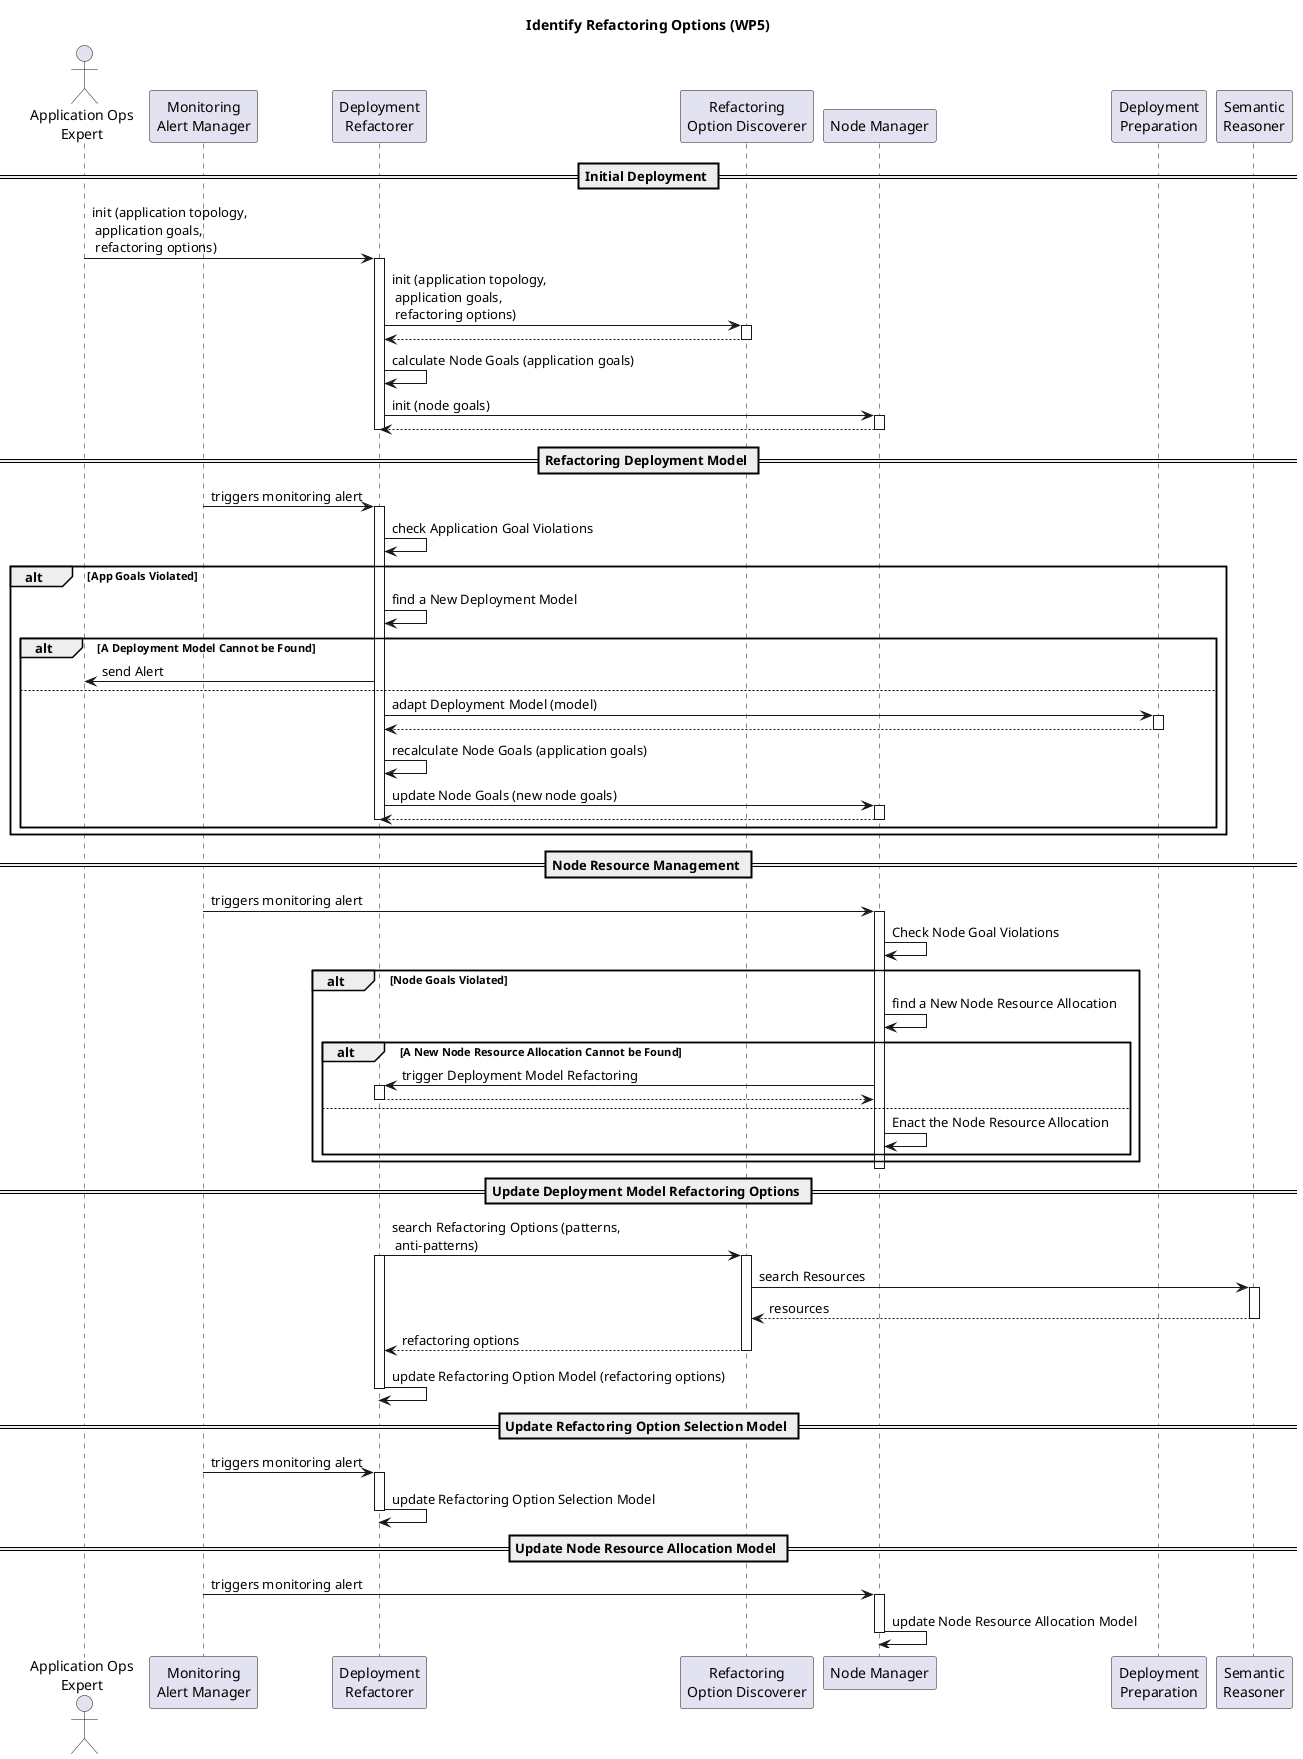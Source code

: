 @startuml

title Identify Refactoring Options (WP5)

actor "Application Ops\nExpert" as ops
participant “Monitoring\nAlert Manager” as ma
participant “Deployment\nRefactorer” as dr
participant “Refactoring\nOption Discoverer” as rof
participant “Node Manager” as nm
participant “Deployment\nPreparation” as orch
participant "Semantic\nReasoner" as reasoner

== Initial Deployment ==

ops -> dr: init (application topology,\n application goals,\n refactoring options)
activate dr
dr -> rof: init (application topology,\n application goals,\n refactoring options)
activate rof
rof --> dr
deactivate rof
dr -> dr: calculate Node Goals (application goals)
dr -> nm: init (node goals)
activate nm
nm --> dr
deactivate nm
deactivate dr

== Refactoring Deployment Model ==
ma-> dr: triggers monitoring alert
activate dr
dr -> dr : check Application Goal Violations
alt App Goals Violated
dr -> dr: find a New Deployment Model
   alt A Deployment Model Cannot be Found
       dr -> ops: send Alert
   else
       'dr-> dr: generate Adaptation Plan (\ncurrent model, new model)
       dr -> orch: adapt Deployment Model (model)
       activate orch
       'orch->orch: enact Adaptation Plan
       orch --> dr
       deactivate orch
       dr -> dr: recalculate Node Goals (application goals)
       dr -> nm: update Node Goals (new node goals)
       activate nm
       nm --> dr
       deactivate nm
       deactivate dr
   end
end

== Node Resource Management ==

ma-> nm: triggers monitoring alert
activate nm
nm -> nm : Check Node Goal Violations
alt Node Goals Violated
nm -> nm: find a New Node Resource Allocation
   alt  A New Node Resource Allocation Cannot be Found
       nm -> dr: trigger Deployment Model Refactoring
       activate dr
       dr --> nm:
       deactivate dr
   else
       nm -> nm: Enact the Node Resource Allocation
   end
end
deactivate nm

== Update Deployment Model Refactoring Options ==

dr -> rof: search Refactoring Options (patterns,\n anti-patterns)
activate dr
activate rof
rof -> reasoner: search Resources
activate reasoner
reasoner --> rof: resources
deactivate reasoner
rof --> dr:  refactoring options
deactivate rof
dr -> dr: update Refactoring Option Model (refactoring options)
deactivate dr

== Update Refactoring Option Selection Model ==
ma-> dr: triggers monitoring alert
activate dr
dr -> dr: update Refactoring Option Selection Model

deactivate dr

== Update Node Resource Allocation Model ==
ma-> nm: triggers monitoring alert
activate nm
nm -> nm: update Node Resource Allocation Model
deactivate nm
@enduml
